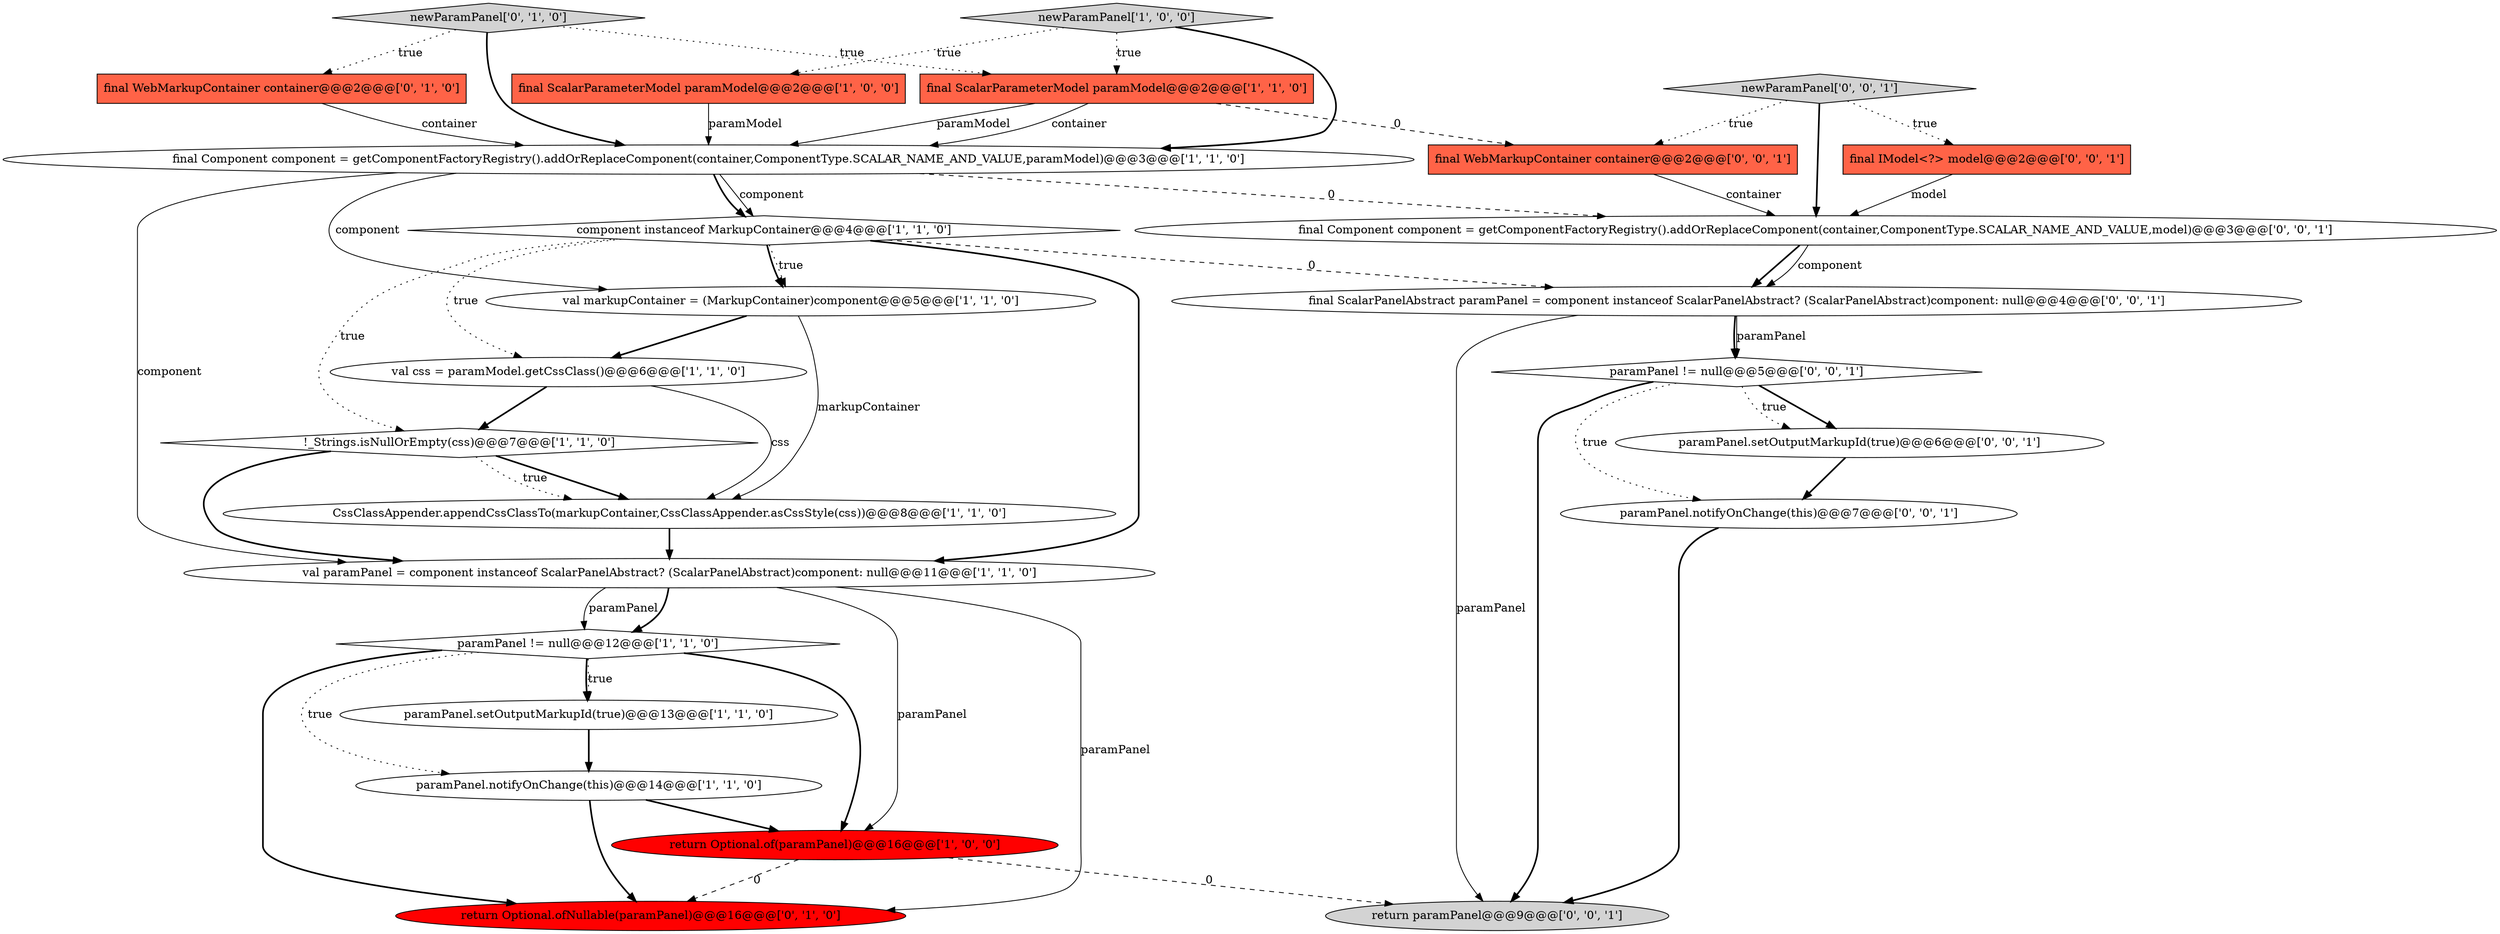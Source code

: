 digraph {
6 [style = filled, label = "val css = paramModel.getCssClass()@@@6@@@['1', '1', '0']", fillcolor = white, shape = ellipse image = "AAA0AAABBB1BBB"];
14 [style = filled, label = "newParamPanel['0', '1', '0']", fillcolor = lightgray, shape = diamond image = "AAA0AAABBB2BBB"];
3 [style = filled, label = "val markupContainer = (MarkupContainer)component@@@5@@@['1', '1', '0']", fillcolor = white, shape = ellipse image = "AAA0AAABBB1BBB"];
10 [style = filled, label = "return Optional.of(paramPanel)@@@16@@@['1', '0', '0']", fillcolor = red, shape = ellipse image = "AAA1AAABBB1BBB"];
13 [style = filled, label = "paramPanel.notifyOnChange(this)@@@14@@@['1', '1', '0']", fillcolor = white, shape = ellipse image = "AAA0AAABBB1BBB"];
21 [style = filled, label = "final WebMarkupContainer container@@@2@@@['0', '0', '1']", fillcolor = tomato, shape = box image = "AAA0AAABBB3BBB"];
24 [style = filled, label = "newParamPanel['0', '0', '1']", fillcolor = lightgray, shape = diamond image = "AAA0AAABBB3BBB"];
22 [style = filled, label = "final ScalarPanelAbstract paramPanel = component instanceof ScalarPanelAbstract? (ScalarPanelAbstract)component: null@@@4@@@['0', '0', '1']", fillcolor = white, shape = ellipse image = "AAA0AAABBB3BBB"];
9 [style = filled, label = "paramPanel != null@@@12@@@['1', '1', '0']", fillcolor = white, shape = diamond image = "AAA0AAABBB1BBB"];
5 [style = filled, label = "component instanceof MarkupContainer@@@4@@@['1', '1', '0']", fillcolor = white, shape = diamond image = "AAA0AAABBB1BBB"];
15 [style = filled, label = "final WebMarkupContainer container@@@2@@@['0', '1', '0']", fillcolor = tomato, shape = box image = "AAA0AAABBB2BBB"];
1 [style = filled, label = "CssClassAppender.appendCssClassTo(markupContainer,CssClassAppender.asCssStyle(css))@@@8@@@['1', '1', '0']", fillcolor = white, shape = ellipse image = "AAA0AAABBB1BBB"];
4 [style = filled, label = "newParamPanel['1', '0', '0']", fillcolor = lightgray, shape = diamond image = "AAA0AAABBB1BBB"];
11 [style = filled, label = "final Component component = getComponentFactoryRegistry().addOrReplaceComponent(container,ComponentType.SCALAR_NAME_AND_VALUE,paramModel)@@@3@@@['1', '1', '0']", fillcolor = white, shape = ellipse image = "AAA0AAABBB1BBB"];
20 [style = filled, label = "final IModel<?> model@@@2@@@['0', '0', '1']", fillcolor = tomato, shape = box image = "AAA0AAABBB3BBB"];
19 [style = filled, label = "paramPanel.setOutputMarkupId(true)@@@6@@@['0', '0', '1']", fillcolor = white, shape = ellipse image = "AAA0AAABBB3BBB"];
7 [style = filled, label = "val paramPanel = component instanceof ScalarPanelAbstract? (ScalarPanelAbstract)component: null@@@11@@@['1', '1', '0']", fillcolor = white, shape = ellipse image = "AAA0AAABBB1BBB"];
8 [style = filled, label = "!_Strings.isNullOrEmpty(css)@@@7@@@['1', '1', '0']", fillcolor = white, shape = diamond image = "AAA0AAABBB1BBB"];
0 [style = filled, label = "final ScalarParameterModel paramModel@@@2@@@['1', '0', '0']", fillcolor = tomato, shape = box image = "AAA0AAABBB1BBB"];
12 [style = filled, label = "final ScalarParameterModel paramModel@@@2@@@['1', '1', '0']", fillcolor = tomato, shape = box image = "AAA0AAABBB1BBB"];
23 [style = filled, label = "final Component component = getComponentFactoryRegistry().addOrReplaceComponent(container,ComponentType.SCALAR_NAME_AND_VALUE,model)@@@3@@@['0', '0', '1']", fillcolor = white, shape = ellipse image = "AAA0AAABBB3BBB"];
17 [style = filled, label = "paramPanel.notifyOnChange(this)@@@7@@@['0', '0', '1']", fillcolor = white, shape = ellipse image = "AAA0AAABBB3BBB"];
16 [style = filled, label = "return Optional.ofNullable(paramPanel)@@@16@@@['0', '1', '0']", fillcolor = red, shape = ellipse image = "AAA1AAABBB2BBB"];
25 [style = filled, label = "paramPanel != null@@@5@@@['0', '0', '1']", fillcolor = white, shape = diamond image = "AAA0AAABBB3BBB"];
2 [style = filled, label = "paramPanel.setOutputMarkupId(true)@@@13@@@['1', '1', '0']", fillcolor = white, shape = ellipse image = "AAA0AAABBB1BBB"];
18 [style = filled, label = "return paramPanel@@@9@@@['0', '0', '1']", fillcolor = lightgray, shape = ellipse image = "AAA0AAABBB3BBB"];
5->3 [style = bold, label=""];
15->11 [style = solid, label="container"];
13->10 [style = bold, label=""];
22->25 [style = bold, label=""];
7->9 [style = solid, label="paramPanel"];
21->23 [style = solid, label="container"];
14->12 [style = dotted, label="true"];
9->2 [style = bold, label=""];
11->5 [style = solid, label="component"];
4->0 [style = dotted, label="true"];
25->18 [style = bold, label=""];
5->6 [style = dotted, label="true"];
7->16 [style = solid, label="paramPanel"];
3->6 [style = bold, label=""];
11->23 [style = dashed, label="0"];
19->17 [style = bold, label=""];
11->3 [style = solid, label="component"];
0->11 [style = solid, label="paramModel"];
9->10 [style = bold, label=""];
5->3 [style = dotted, label="true"];
12->11 [style = solid, label="paramModel"];
1->7 [style = bold, label=""];
13->16 [style = bold, label=""];
9->16 [style = bold, label=""];
12->21 [style = dashed, label="0"];
8->7 [style = bold, label=""];
10->18 [style = dashed, label="0"];
2->13 [style = bold, label=""];
7->9 [style = bold, label=""];
8->1 [style = bold, label=""];
8->1 [style = dotted, label="true"];
11->5 [style = bold, label=""];
14->15 [style = dotted, label="true"];
20->23 [style = solid, label="model"];
22->25 [style = solid, label="paramPanel"];
22->18 [style = solid, label="paramPanel"];
23->22 [style = bold, label=""];
11->7 [style = solid, label="component"];
25->17 [style = dotted, label="true"];
3->1 [style = solid, label="markupContainer"];
9->2 [style = dotted, label="true"];
9->13 [style = dotted, label="true"];
24->20 [style = dotted, label="true"];
6->8 [style = bold, label=""];
6->1 [style = solid, label="css"];
25->19 [style = bold, label=""];
5->7 [style = bold, label=""];
12->11 [style = solid, label="container"];
10->16 [style = dashed, label="0"];
5->8 [style = dotted, label="true"];
4->11 [style = bold, label=""];
4->12 [style = dotted, label="true"];
25->19 [style = dotted, label="true"];
24->21 [style = dotted, label="true"];
14->11 [style = bold, label=""];
17->18 [style = bold, label=""];
7->10 [style = solid, label="paramPanel"];
23->22 [style = solid, label="component"];
24->23 [style = bold, label=""];
5->22 [style = dashed, label="0"];
}
